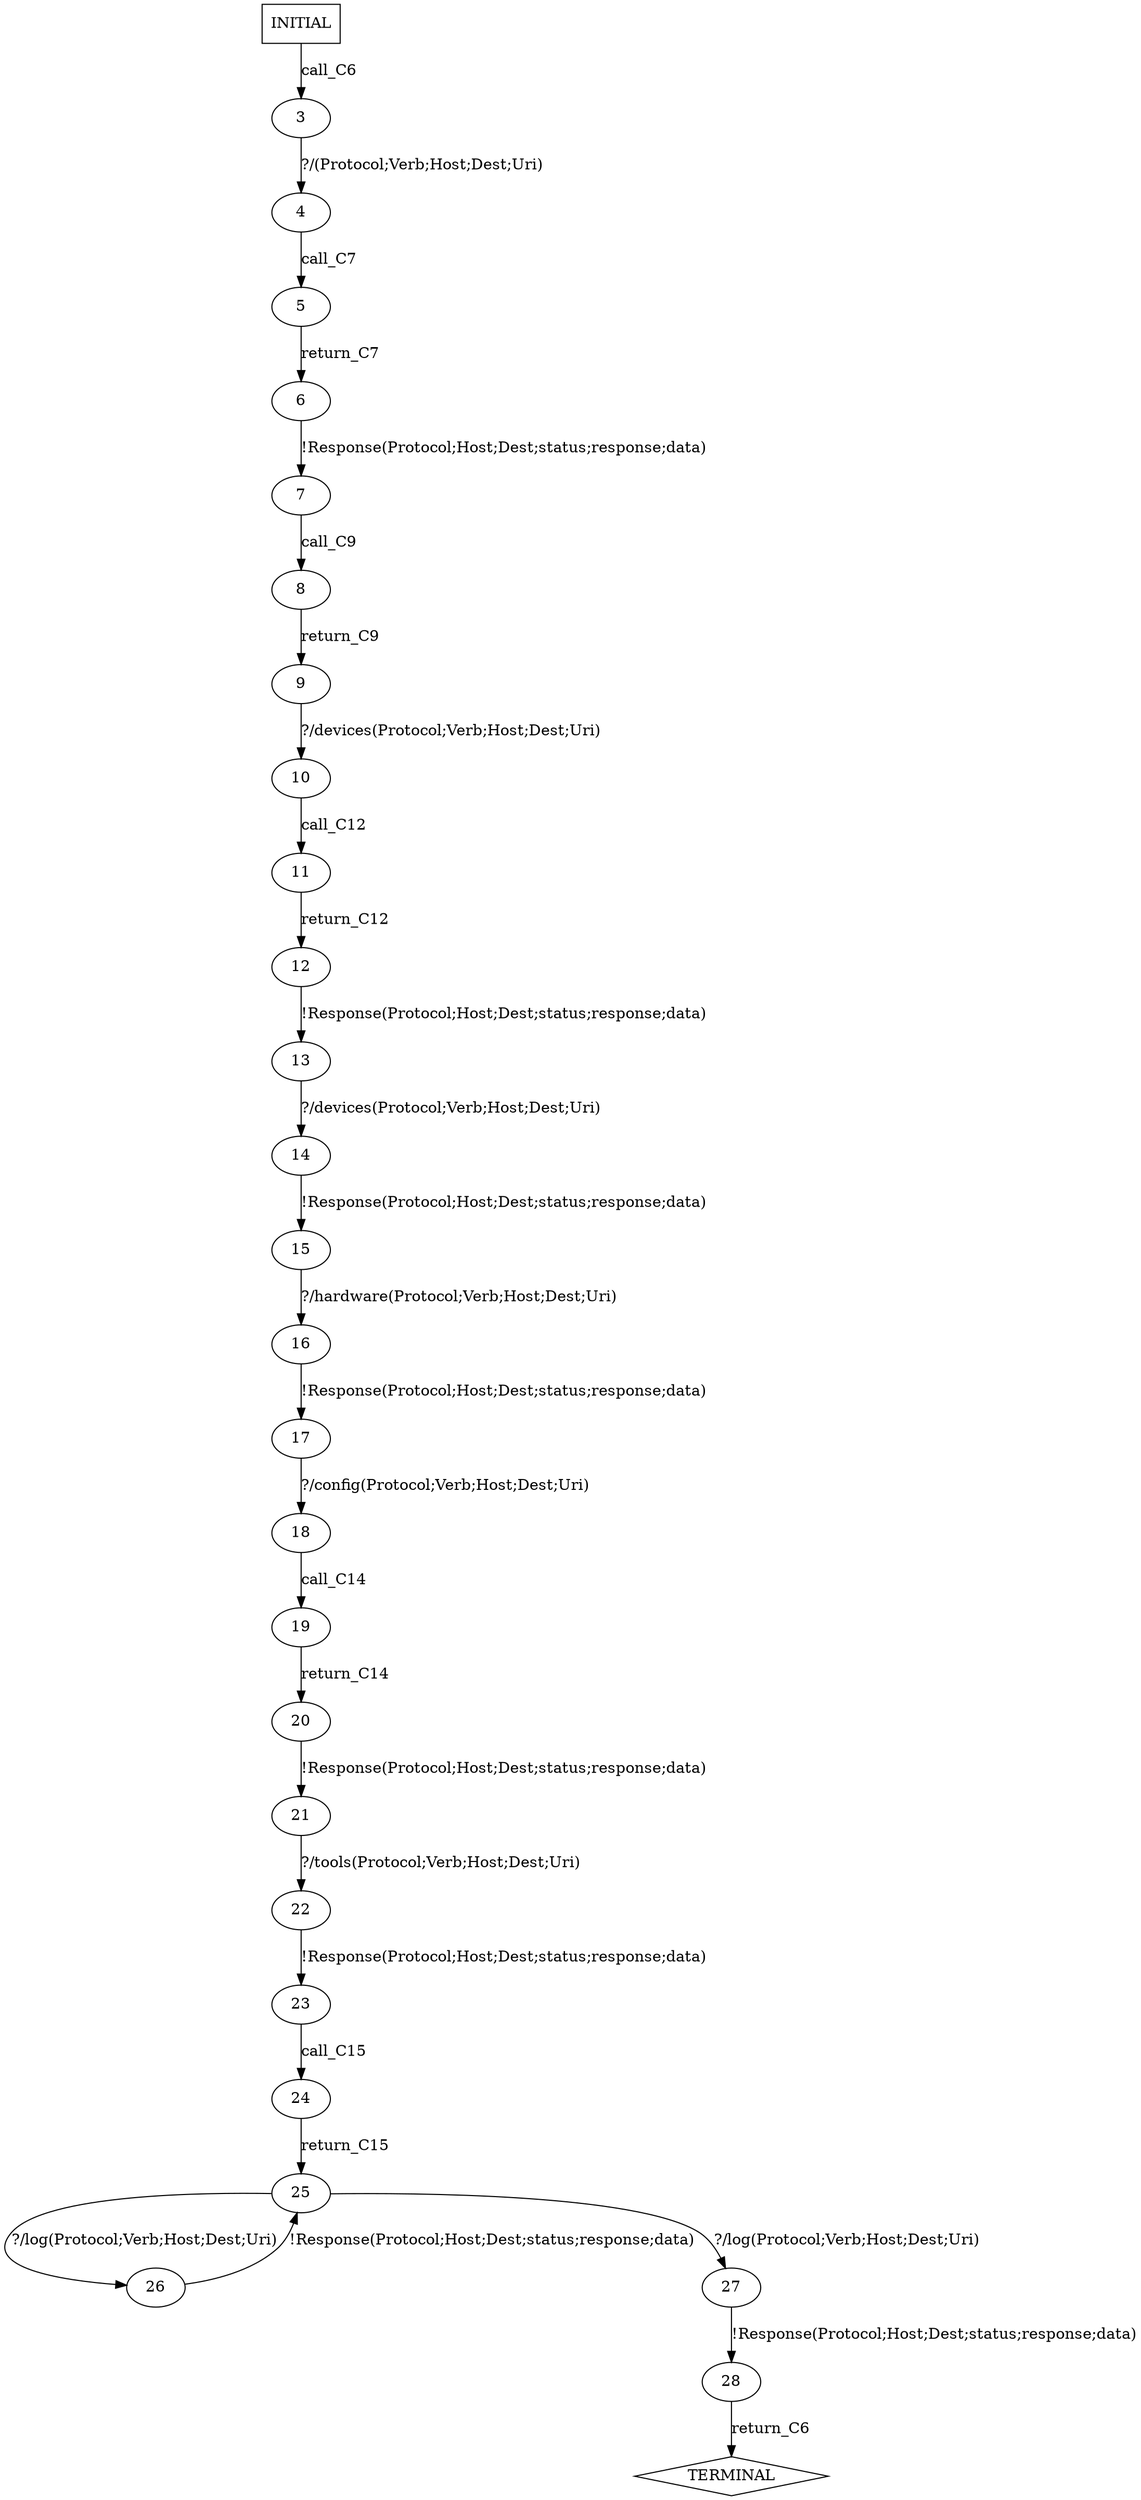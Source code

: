 digraph G {
  0 [label="INITIAL",shape=box];
  1 [label="TERMINAL",shape=diamond];
  3 [label="3"];
  4 [label="4"];
  5 [label="5"];
  6 [label="6"];
  7 [label="7"];
  8 [label="8"];
  9 [label="9"];
  10 [label="10"];
  11 [label="11"];
  12 [label="12"];
  13 [label="13"];
  14 [label="14"];
  15 [label="15"];
  16 [label="16"];
  17 [label="17"];
  18 [label="18"];
  19 [label="19"];
  20 [label="20"];
  21 [label="21"];
  22 [label="22"];
  23 [label="23"];
  24 [label="24"];
  25 [label="25"];
  26 [label="26"];
  27 [label="27"];
  28 [label="28"];
0->3  [label="call_C6"];
3->4 [label="?/(Protocol;Verb;Host;Dest;Uri)"];
4->5  [label="call_C7"];
5->6  [label="return_C7"];
6->7 [label="!Response(Protocol;Host;Dest;status;response;data)"];
7->8  [label="call_C9"];
8->9  [label="return_C9"];
9->10 [label="?/devices(Protocol;Verb;Host;Dest;Uri)"];
10->11  [label="call_C12"];
11->12  [label="return_C12"];
12->13 [label="!Response(Protocol;Host;Dest;status;response;data)"];
13->14 [label="?/devices(Protocol;Verb;Host;Dest;Uri)"];
14->15 [label="!Response(Protocol;Host;Dest;status;response;data)"];
15->16 [label="?/hardware(Protocol;Verb;Host;Dest;Uri)"];
16->17 [label="!Response(Protocol;Host;Dest;status;response;data)"];
17->18 [label="?/config(Protocol;Verb;Host;Dest;Uri)"];
18->19  [label="call_C14"];
19->20  [label="return_C14"];
20->21 [label="!Response(Protocol;Host;Dest;status;response;data)"];
21->22 [label="?/tools(Protocol;Verb;Host;Dest;Uri)"];
22->23 [label="!Response(Protocol;Host;Dest;status;response;data)"];
23->24  [label="call_C15"];
24->25  [label="return_C15"];
25->27 [label="?/log(Protocol;Verb;Host;Dest;Uri)"];
25->26 [label="?/log(Protocol;Verb;Host;Dest;Uri)"];
26->25 [label="!Response(Protocol;Host;Dest;status;response;data)"];
27->28 [label="!Response(Protocol;Host;Dest;status;response;data)"];
28->1  [label="return_C6"];
}

